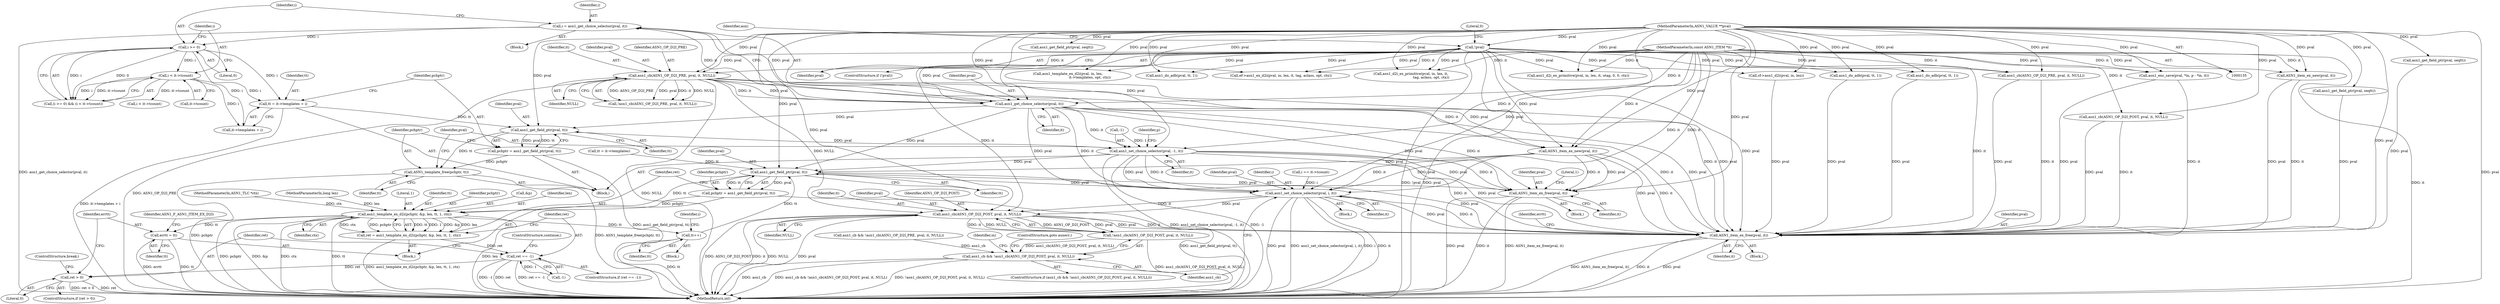 digraph "1_openssl_cc598f321fbac9c04da5766243ed55d55948637d@integer" {
"1000484" [label="(Call,tt = it->templates + i)"];
"1000475" [label="(Call,i >= 0)"];
"1000468" [label="(Call,i = asn1_get_choice_selector(pval, it))"];
"1000470" [label="(Call,asn1_get_choice_selector(pval, it))"];
"1000187" [label="(Call,!pval)"];
"1000136" [label="(MethodParameterIn,ASN1_VALUE **pval)"];
"1000458" [label="(Call,asn1_cb(ASN1_OP_D2I_PRE, pval, it, NULL))"];
"1000139" [label="(MethodParameterIn,const ASN1_ITEM *it)"];
"1000478" [label="(Call,i < it->tcount)"];
"1000493" [label="(Call,asn1_get_field_ptr(pval, tt))"];
"1000491" [label="(Call,pchptr = asn1_get_field_ptr(pval, tt))"];
"1000496" [label="(Call,ASN1_template_free(pchptr, tt))"];
"1000499" [label="(Call,asn1_set_choice_selector(pval, -1, it))"];
"1000542" [label="(Call,asn1_get_field_ptr(pval, tt))"];
"1000540" [label="(Call,pchptr = asn1_get_field_ptr(pval, tt))"];
"1000547" [label="(Call,asn1_template_ex_d2i(pchptr, &p, len, tt, 1, ctx))"];
"1000537" [label="(Call,tt++)"];
"1000545" [label="(Call,ret = asn1_template_ex_d2i(pchptr, &p, len, tt, 1, ctx))"];
"1000556" [label="(Call,ret == -1)"];
"1000562" [label="(Call,ret > 0)"];
"1000566" [label="(Call,errtt = tt)"];
"1000583" [label="(Call,ASN1_item_ex_free(pval, it))"];
"1000593" [label="(Call,asn1_set_choice_selector(pval, i, it))"];
"1000601" [label="(Call,asn1_cb(ASN1_OP_D2I_POST, pval, it, NULL))"];
"1000600" [label="(Call,!asn1_cb(ASN1_OP_D2I_POST, pval, it, NULL))"];
"1000598" [label="(Call,asn1_cb && !asn1_cb(ASN1_OP_D2I_POST, pval, it, NULL))"];
"1001006" [label="(Call,ASN1_item_ex_free(pval, it))"];
"1000484" [label="(Call,tt = it->templates + i)"];
"1000500" [label="(Identifier,pval)"];
"1000566" [label="(Call,errtt = tt)"];
"1000468" [label="(Call,i = asn1_get_choice_selector(pval, it))"];
"1000570" [label="(Identifier,ASN1_F_ASN1_ITEM_EX_D2I)"];
"1000549" [label="(Call,&p)"];
"1000462" [label="(Identifier,NULL)"];
"1000472" [label="(Identifier,it)"];
"1000497" [label="(Identifier,pchptr)"];
"1000478" [label="(Call,i < it->tcount)"];
"1000541" [label="(Identifier,pchptr)"];
"1000471" [label="(Identifier,pval)"];
"1000458" [label="(Call,asn1_cb(ASN1_OP_D2I_PRE, pval, it, NULL))"];
"1000546" [label="(Identifier,ret)"];
"1000486" [label="(Call,it->templates + i)"];
"1000193" [label="(Identifier,aux)"];
"1000794" [label="(Call,asn1_do_adb(pval, tt, 1))"];
"1000567" [label="(Identifier,errtt)"];
"1000605" [label="(Identifier,NULL)"];
"1000560" [label="(ControlStructure,continue;)"];
"1000719" [label="(Call,asn1_cb(ASN1_OP_D2I_PRE, pval, it, NULL))"];
"1000544" [label="(Identifier,tt)"];
"1000551" [label="(Identifier,len)"];
"1000543" [label="(Identifier,pval)"];
"1000455" [label="(Call,asn1_cb && !asn1_cb(ASN1_OP_D2I_PRE, pval, it, NULL))"];
"1000804" [label="(Call,asn1_get_field_ptr(pval, seqtt))"];
"1000477" [label="(Literal,0)"];
"1000951" [label="(Call,asn1_get_field_ptr(pval, seqtt))"];
"1000602" [label="(Identifier,ASN1_OP_D2I_POST)"];
"1000555" [label="(ControlStructure,if (ret == -1))"];
"1000516" [label="(Identifier,p)"];
"1001007" [label="(Identifier,pval)"];
"1000491" [label="(Call,pchptr = asn1_get_field_ptr(pval, tt))"];
"1000538" [label="(Identifier,tt)"];
"1000558" [label="(Call,-1)"];
"1000469" [label="(Identifier,i)"];
"1000475" [label="(Call,i >= 0)"];
"1001008" [label="(Identifier,it)"];
"1000557" [label="(Identifier,ret)"];
"1000982" [label="(Call,asn1_cb(ASN1_OP_D2I_POST, pval, it, NULL))"];
"1000470" [label="(Call,asn1_get_choice_selector(pval, it))"];
"1000542" [label="(Call,asn1_get_field_ptr(pval, tt))"];
"1001006" [label="(Call,ASN1_item_ex_free(pval, it))"];
"1000324" [label="(Call,ef->asn1_ex_d2i(pval, in, len, it, tag, aclass, opt, ctx))"];
"1000582" [label="(Block,)"];
"1000204" [label="(Block,)"];
"1000757" [label="(Call,asn1_do_adb(pval, tt, 1))"];
"1000593" [label="(Call,asn1_set_choice_selector(pval, i, it))"];
"1000234" [label="(Call,asn1_d2i_ex_primitive(pval, in, len, it,\n                                     tag, aclass, opt, ctx))"];
"1000474" [label="(Call,(i >= 0) && (i < it->tcount))"];
"1000188" [label="(Identifier,pval)"];
"1000460" [label="(Identifier,pval)"];
"1000507" [label="(Call,ASN1_item_ex_new(pval, it))"];
"1000432" [label="(Call,cf->asn1_d2i(pval, in, len))"];
"1000499" [label="(Call,asn1_set_choice_selector(pval, -1, it))"];
"1000459" [label="(Identifier,ASN1_OP_D2I_PRE)"];
"1000501" [label="(Call,-1)"];
"1000143" [label="(MethodParameterIn,ASN1_TLC *ctx)"];
"1000600" [label="(Call,!asn1_cb(ASN1_OP_D2I_POST, pval, it, NULL))"];
"1000503" [label="(Identifier,it)"];
"1000584" [label="(Identifier,pval)"];
"1000483" [label="(Block,)"];
"1000563" [label="(Identifier,ret)"];
"1000457" [label="(Call,!asn1_cb(ASN1_OP_D2I_PRE, pval, it, NULL))"];
"1000138" [label="(MethodParameterIn,long len)"];
"1000565" [label="(ControlStructure,break;)"];
"1000554" [label="(Identifier,ctx)"];
"1000583" [label="(Call,ASN1_item_ex_free(pval, it))"];
"1000553" [label="(Literal,1)"];
"1000537" [label="(Call,tt++)"];
"1000588" [label="(Literal,1)"];
"1000539" [label="(Block,)"];
"1000545" [label="(Call,ret = asn1_template_ex_d2i(pchptr, &p, len, tt, 1, ctx))"];
"1000552" [label="(Identifier,tt)"];
"1000598" [label="(Call,asn1_cb && !asn1_cb(ASN1_OP_D2I_POST, pval, it, NULL))"];
"1000308" [label="(Call,asn1_d2i_ex_primitive(pval, in, len, it, otag, 0, 0, ctx))"];
"1000493" [label="(Call,asn1_get_field_ptr(pval, tt))"];
"1000496" [label="(Call,ASN1_template_free(pchptr, tt))"];
"1000601" [label="(Call,asn1_cb(ASN1_OP_D2I_POST, pval, it, NULL))"];
"1000495" [label="(Identifier,tt)"];
"1000494" [label="(Identifier,pval)"];
"1000498" [label="(Identifier,tt)"];
"1000530" [label="(Identifier,i)"];
"1000492" [label="(Identifier,pchptr)"];
"1000187" [label="(Call,!pval)"];
"1000564" [label="(Literal,0)"];
"1000479" [label="(Identifier,i)"];
"1000547" [label="(Call,asn1_template_ex_d2i(pchptr, &p, len, tt, 1, ctx))"];
"1000933" [label="(Call,asn1_do_adb(pval, tt, 1))"];
"1000968" [label="(Call,asn1_enc_save(pval, *in, p - *in, it))"];
"1000604" [label="(Identifier,it)"];
"1001010" [label="(Identifier,errtt)"];
"1000585" [label="(Identifier,it)"];
"1000562" [label="(Call,ret > 0)"];
"1000568" [label="(Identifier,tt)"];
"1000548" [label="(Identifier,pchptr)"];
"1000476" [label="(Identifier,i)"];
"1000603" [label="(Identifier,pval)"];
"1000594" [label="(Identifier,pval)"];
"1000529" [label="(Call,i < it->tcount)"];
"1000190" [label="(Literal,0)"];
"1000556" [label="(Call,ret == -1)"];
"1000595" [label="(Identifier,i)"];
"1000480" [label="(Call,it->tcount)"];
"1000144" [label="(Block,)"];
"1000609" [label="(Identifier,in)"];
"1000534" [label="(Block,)"];
"1000186" [label="(ControlStructure,if (!pval))"];
"1000136" [label="(MethodParameterIn,ASN1_VALUE **pval)"];
"1000467" [label="(Block,)"];
"1000596" [label="(Identifier,it)"];
"1000606" [label="(ControlStructure,goto auxerr;)"];
"1000597" [label="(ControlStructure,if (asn1_cb && !asn1_cb(ASN1_OP_D2I_POST, pval, it, NULL)))"];
"1001021" [label="(MethodReturn,int)"];
"1000485" [label="(Identifier,tt)"];
"1000574" [label="(Call,i == it->tcount)"];
"1000763" [label="(Call,asn1_get_field_ptr(pval, seqtt))"];
"1000540" [label="(Call,pchptr = asn1_get_field_ptr(pval, tt))"];
"1000561" [label="(ControlStructure,if (ret > 0))"];
"1000139" [label="(MethodParameterIn,const ASN1_ITEM *it)"];
"1000524" [label="(Call,tt = it->templates)"];
"1000461" [label="(Identifier,it)"];
"1000224" [label="(Call,asn1_template_ex_d2i(pval, in, len,\n                                        it->templates, opt, ctx))"];
"1000599" [label="(Identifier,asn1_cb)"];
"1000707" [label="(Call,ASN1_item_ex_new(pval, it))"];
"1000484" -> "1000483"  [label="AST: "];
"1000484" -> "1000486"  [label="CFG: "];
"1000485" -> "1000484"  [label="AST: "];
"1000486" -> "1000484"  [label="AST: "];
"1000492" -> "1000484"  [label="CFG: "];
"1000484" -> "1001021"  [label="DDG: it->templates + i"];
"1000475" -> "1000484"  [label="DDG: i"];
"1000478" -> "1000484"  [label="DDG: i"];
"1000484" -> "1000493"  [label="DDG: tt"];
"1000475" -> "1000474"  [label="AST: "];
"1000475" -> "1000477"  [label="CFG: "];
"1000476" -> "1000475"  [label="AST: "];
"1000477" -> "1000475"  [label="AST: "];
"1000479" -> "1000475"  [label="CFG: "];
"1000474" -> "1000475"  [label="CFG: "];
"1000475" -> "1000474"  [label="DDG: i"];
"1000475" -> "1000474"  [label="DDG: 0"];
"1000468" -> "1000475"  [label="DDG: i"];
"1000475" -> "1000478"  [label="DDG: i"];
"1000475" -> "1000486"  [label="DDG: i"];
"1000468" -> "1000467"  [label="AST: "];
"1000468" -> "1000470"  [label="CFG: "];
"1000469" -> "1000468"  [label="AST: "];
"1000470" -> "1000468"  [label="AST: "];
"1000476" -> "1000468"  [label="CFG: "];
"1000468" -> "1001021"  [label="DDG: asn1_get_choice_selector(pval, it)"];
"1000470" -> "1000468"  [label="DDG: pval"];
"1000470" -> "1000468"  [label="DDG: it"];
"1000470" -> "1000472"  [label="CFG: "];
"1000471" -> "1000470"  [label="AST: "];
"1000472" -> "1000470"  [label="AST: "];
"1000187" -> "1000470"  [label="DDG: pval"];
"1000458" -> "1000470"  [label="DDG: pval"];
"1000458" -> "1000470"  [label="DDG: it"];
"1000136" -> "1000470"  [label="DDG: pval"];
"1000139" -> "1000470"  [label="DDG: it"];
"1000470" -> "1000493"  [label="DDG: pval"];
"1000470" -> "1000499"  [label="DDG: it"];
"1000470" -> "1000542"  [label="DDG: pval"];
"1000470" -> "1000583"  [label="DDG: pval"];
"1000470" -> "1000583"  [label="DDG: it"];
"1000470" -> "1000593"  [label="DDG: pval"];
"1000470" -> "1000593"  [label="DDG: it"];
"1000470" -> "1001006"  [label="DDG: pval"];
"1000470" -> "1001006"  [label="DDG: it"];
"1000187" -> "1000186"  [label="AST: "];
"1000187" -> "1000188"  [label="CFG: "];
"1000188" -> "1000187"  [label="AST: "];
"1000190" -> "1000187"  [label="CFG: "];
"1000193" -> "1000187"  [label="CFG: "];
"1000187" -> "1001021"  [label="DDG: pval"];
"1000187" -> "1001021"  [label="DDG: !pval"];
"1000136" -> "1000187"  [label="DDG: pval"];
"1000187" -> "1000224"  [label="DDG: pval"];
"1000187" -> "1000234"  [label="DDG: pval"];
"1000187" -> "1000308"  [label="DDG: pval"];
"1000187" -> "1000324"  [label="DDG: pval"];
"1000187" -> "1000432"  [label="DDG: pval"];
"1000187" -> "1000458"  [label="DDG: pval"];
"1000187" -> "1000507"  [label="DDG: pval"];
"1000187" -> "1000707"  [label="DDG: pval"];
"1000187" -> "1000719"  [label="DDG: pval"];
"1000187" -> "1000757"  [label="DDG: pval"];
"1000187" -> "1000794"  [label="DDG: pval"];
"1000187" -> "1000933"  [label="DDG: pval"];
"1000187" -> "1000968"  [label="DDG: pval"];
"1000187" -> "1001006"  [label="DDG: pval"];
"1000136" -> "1000135"  [label="AST: "];
"1000136" -> "1001021"  [label="DDG: pval"];
"1000136" -> "1000224"  [label="DDG: pval"];
"1000136" -> "1000234"  [label="DDG: pval"];
"1000136" -> "1000308"  [label="DDG: pval"];
"1000136" -> "1000324"  [label="DDG: pval"];
"1000136" -> "1000432"  [label="DDG: pval"];
"1000136" -> "1000458"  [label="DDG: pval"];
"1000136" -> "1000493"  [label="DDG: pval"];
"1000136" -> "1000499"  [label="DDG: pval"];
"1000136" -> "1000507"  [label="DDG: pval"];
"1000136" -> "1000542"  [label="DDG: pval"];
"1000136" -> "1000583"  [label="DDG: pval"];
"1000136" -> "1000593"  [label="DDG: pval"];
"1000136" -> "1000601"  [label="DDG: pval"];
"1000136" -> "1000707"  [label="DDG: pval"];
"1000136" -> "1000719"  [label="DDG: pval"];
"1000136" -> "1000757"  [label="DDG: pval"];
"1000136" -> "1000763"  [label="DDG: pval"];
"1000136" -> "1000794"  [label="DDG: pval"];
"1000136" -> "1000804"  [label="DDG: pval"];
"1000136" -> "1000933"  [label="DDG: pval"];
"1000136" -> "1000951"  [label="DDG: pval"];
"1000136" -> "1000968"  [label="DDG: pval"];
"1000136" -> "1000982"  [label="DDG: pval"];
"1000136" -> "1001006"  [label="DDG: pval"];
"1000458" -> "1000457"  [label="AST: "];
"1000458" -> "1000462"  [label="CFG: "];
"1000459" -> "1000458"  [label="AST: "];
"1000460" -> "1000458"  [label="AST: "];
"1000461" -> "1000458"  [label="AST: "];
"1000462" -> "1000458"  [label="AST: "];
"1000457" -> "1000458"  [label="CFG: "];
"1000458" -> "1001021"  [label="DDG: ASN1_OP_D2I_PRE"];
"1000458" -> "1001021"  [label="DDG: NULL"];
"1000458" -> "1000457"  [label="DDG: ASN1_OP_D2I_PRE"];
"1000458" -> "1000457"  [label="DDG: pval"];
"1000458" -> "1000457"  [label="DDG: it"];
"1000458" -> "1000457"  [label="DDG: NULL"];
"1000139" -> "1000458"  [label="DDG: it"];
"1000458" -> "1000507"  [label="DDG: pval"];
"1000458" -> "1000507"  [label="DDG: it"];
"1000458" -> "1000601"  [label="DDG: NULL"];
"1000458" -> "1001006"  [label="DDG: pval"];
"1000458" -> "1001006"  [label="DDG: it"];
"1000139" -> "1000135"  [label="AST: "];
"1000139" -> "1001021"  [label="DDG: it"];
"1000139" -> "1000234"  [label="DDG: it"];
"1000139" -> "1000308"  [label="DDG: it"];
"1000139" -> "1000324"  [label="DDG: it"];
"1000139" -> "1000499"  [label="DDG: it"];
"1000139" -> "1000507"  [label="DDG: it"];
"1000139" -> "1000583"  [label="DDG: it"];
"1000139" -> "1000593"  [label="DDG: it"];
"1000139" -> "1000601"  [label="DDG: it"];
"1000139" -> "1000707"  [label="DDG: it"];
"1000139" -> "1000719"  [label="DDG: it"];
"1000139" -> "1000968"  [label="DDG: it"];
"1000139" -> "1000982"  [label="DDG: it"];
"1000139" -> "1001006"  [label="DDG: it"];
"1000478" -> "1000474"  [label="AST: "];
"1000478" -> "1000480"  [label="CFG: "];
"1000479" -> "1000478"  [label="AST: "];
"1000480" -> "1000478"  [label="AST: "];
"1000474" -> "1000478"  [label="CFG: "];
"1000478" -> "1000474"  [label="DDG: i"];
"1000478" -> "1000474"  [label="DDG: it->tcount"];
"1000478" -> "1000486"  [label="DDG: i"];
"1000478" -> "1000529"  [label="DDG: it->tcount"];
"1000493" -> "1000491"  [label="AST: "];
"1000493" -> "1000495"  [label="CFG: "];
"1000494" -> "1000493"  [label="AST: "];
"1000495" -> "1000493"  [label="AST: "];
"1000491" -> "1000493"  [label="CFG: "];
"1000493" -> "1000491"  [label="DDG: pval"];
"1000493" -> "1000491"  [label="DDG: tt"];
"1000493" -> "1000496"  [label="DDG: tt"];
"1000493" -> "1000499"  [label="DDG: pval"];
"1000491" -> "1000483"  [label="AST: "];
"1000492" -> "1000491"  [label="AST: "];
"1000497" -> "1000491"  [label="CFG: "];
"1000491" -> "1001021"  [label="DDG: asn1_get_field_ptr(pval, tt)"];
"1000491" -> "1000496"  [label="DDG: pchptr"];
"1000496" -> "1000483"  [label="AST: "];
"1000496" -> "1000498"  [label="CFG: "];
"1000497" -> "1000496"  [label="AST: "];
"1000498" -> "1000496"  [label="AST: "];
"1000500" -> "1000496"  [label="CFG: "];
"1000496" -> "1001021"  [label="DDG: ASN1_template_free(pchptr, tt)"];
"1000496" -> "1001021"  [label="DDG: pchptr"];
"1000499" -> "1000483"  [label="AST: "];
"1000499" -> "1000503"  [label="CFG: "];
"1000500" -> "1000499"  [label="AST: "];
"1000501" -> "1000499"  [label="AST: "];
"1000503" -> "1000499"  [label="AST: "];
"1000516" -> "1000499"  [label="CFG: "];
"1000499" -> "1001021"  [label="DDG: asn1_set_choice_selector(pval, -1, it)"];
"1000499" -> "1001021"  [label="DDG: -1"];
"1000501" -> "1000499"  [label="DDG: 1"];
"1000499" -> "1000542"  [label="DDG: pval"];
"1000499" -> "1000583"  [label="DDG: pval"];
"1000499" -> "1000583"  [label="DDG: it"];
"1000499" -> "1000593"  [label="DDG: pval"];
"1000499" -> "1000593"  [label="DDG: it"];
"1000499" -> "1001006"  [label="DDG: pval"];
"1000499" -> "1001006"  [label="DDG: it"];
"1000542" -> "1000540"  [label="AST: "];
"1000542" -> "1000544"  [label="CFG: "];
"1000543" -> "1000542"  [label="AST: "];
"1000544" -> "1000542"  [label="AST: "];
"1000540" -> "1000542"  [label="CFG: "];
"1000542" -> "1000540"  [label="DDG: pval"];
"1000542" -> "1000540"  [label="DDG: tt"];
"1000507" -> "1000542"  [label="DDG: pval"];
"1000524" -> "1000542"  [label="DDG: tt"];
"1000537" -> "1000542"  [label="DDG: tt"];
"1000542" -> "1000547"  [label="DDG: tt"];
"1000542" -> "1000583"  [label="DDG: pval"];
"1000542" -> "1000593"  [label="DDG: pval"];
"1000542" -> "1001006"  [label="DDG: pval"];
"1000540" -> "1000539"  [label="AST: "];
"1000541" -> "1000540"  [label="AST: "];
"1000546" -> "1000540"  [label="CFG: "];
"1000540" -> "1001021"  [label="DDG: asn1_get_field_ptr(pval, tt)"];
"1000540" -> "1000547"  [label="DDG: pchptr"];
"1000547" -> "1000545"  [label="AST: "];
"1000547" -> "1000554"  [label="CFG: "];
"1000548" -> "1000547"  [label="AST: "];
"1000549" -> "1000547"  [label="AST: "];
"1000551" -> "1000547"  [label="AST: "];
"1000552" -> "1000547"  [label="AST: "];
"1000553" -> "1000547"  [label="AST: "];
"1000554" -> "1000547"  [label="AST: "];
"1000545" -> "1000547"  [label="CFG: "];
"1000547" -> "1001021"  [label="DDG: pchptr"];
"1000547" -> "1001021"  [label="DDG: ctx"];
"1000547" -> "1001021"  [label="DDG: len"];
"1000547" -> "1001021"  [label="DDG: &p"];
"1000547" -> "1001021"  [label="DDG: tt"];
"1000547" -> "1000537"  [label="DDG: tt"];
"1000547" -> "1000545"  [label="DDG: tt"];
"1000547" -> "1000545"  [label="DDG: 1"];
"1000547" -> "1000545"  [label="DDG: &p"];
"1000547" -> "1000545"  [label="DDG: len"];
"1000547" -> "1000545"  [label="DDG: ctx"];
"1000547" -> "1000545"  [label="DDG: pchptr"];
"1000138" -> "1000547"  [label="DDG: len"];
"1000143" -> "1000547"  [label="DDG: ctx"];
"1000547" -> "1000566"  [label="DDG: tt"];
"1000537" -> "1000534"  [label="AST: "];
"1000537" -> "1000538"  [label="CFG: "];
"1000538" -> "1000537"  [label="AST: "];
"1000530" -> "1000537"  [label="CFG: "];
"1000537" -> "1001021"  [label="DDG: tt"];
"1000545" -> "1000539"  [label="AST: "];
"1000546" -> "1000545"  [label="AST: "];
"1000557" -> "1000545"  [label="CFG: "];
"1000545" -> "1001021"  [label="DDG: asn1_template_ex_d2i(pchptr, &p, len, tt, 1, ctx)"];
"1000545" -> "1000556"  [label="DDG: ret"];
"1000556" -> "1000555"  [label="AST: "];
"1000556" -> "1000558"  [label="CFG: "];
"1000557" -> "1000556"  [label="AST: "];
"1000558" -> "1000556"  [label="AST: "];
"1000560" -> "1000556"  [label="CFG: "];
"1000563" -> "1000556"  [label="CFG: "];
"1000556" -> "1001021"  [label="DDG: ret"];
"1000556" -> "1001021"  [label="DDG: ret == -1"];
"1000556" -> "1001021"  [label="DDG: -1"];
"1000558" -> "1000556"  [label="DDG: 1"];
"1000556" -> "1000562"  [label="DDG: ret"];
"1000562" -> "1000561"  [label="AST: "];
"1000562" -> "1000564"  [label="CFG: "];
"1000563" -> "1000562"  [label="AST: "];
"1000564" -> "1000562"  [label="AST: "];
"1000565" -> "1000562"  [label="CFG: "];
"1000567" -> "1000562"  [label="CFG: "];
"1000562" -> "1001021"  [label="DDG: ret"];
"1000562" -> "1001021"  [label="DDG: ret > 0"];
"1000566" -> "1000539"  [label="AST: "];
"1000566" -> "1000568"  [label="CFG: "];
"1000567" -> "1000566"  [label="AST: "];
"1000568" -> "1000566"  [label="AST: "];
"1000570" -> "1000566"  [label="CFG: "];
"1000566" -> "1001021"  [label="DDG: tt"];
"1000566" -> "1001021"  [label="DDG: errtt"];
"1000583" -> "1000582"  [label="AST: "];
"1000583" -> "1000585"  [label="CFG: "];
"1000584" -> "1000583"  [label="AST: "];
"1000585" -> "1000583"  [label="AST: "];
"1000588" -> "1000583"  [label="CFG: "];
"1000583" -> "1001021"  [label="DDG: ASN1_item_ex_free(pval, it)"];
"1000583" -> "1001021"  [label="DDG: pval"];
"1000583" -> "1001021"  [label="DDG: it"];
"1000507" -> "1000583"  [label="DDG: pval"];
"1000507" -> "1000583"  [label="DDG: it"];
"1000593" -> "1000204"  [label="AST: "];
"1000593" -> "1000596"  [label="CFG: "];
"1000594" -> "1000593"  [label="AST: "];
"1000595" -> "1000593"  [label="AST: "];
"1000596" -> "1000593"  [label="AST: "];
"1000599" -> "1000593"  [label="CFG: "];
"1000593" -> "1001021"  [label="DDG: i"];
"1000593" -> "1001021"  [label="DDG: it"];
"1000593" -> "1001021"  [label="DDG: pval"];
"1000593" -> "1001021"  [label="DDG: asn1_set_choice_selector(pval, i, it)"];
"1000507" -> "1000593"  [label="DDG: pval"];
"1000507" -> "1000593"  [label="DDG: it"];
"1000574" -> "1000593"  [label="DDG: i"];
"1000593" -> "1000601"  [label="DDG: pval"];
"1000593" -> "1000601"  [label="DDG: it"];
"1000593" -> "1001006"  [label="DDG: pval"];
"1000593" -> "1001006"  [label="DDG: it"];
"1000601" -> "1000600"  [label="AST: "];
"1000601" -> "1000605"  [label="CFG: "];
"1000602" -> "1000601"  [label="AST: "];
"1000603" -> "1000601"  [label="AST: "];
"1000604" -> "1000601"  [label="AST: "];
"1000605" -> "1000601"  [label="AST: "];
"1000600" -> "1000601"  [label="CFG: "];
"1000601" -> "1001021"  [label="DDG: ASN1_OP_D2I_POST"];
"1000601" -> "1001021"  [label="DDG: it"];
"1000601" -> "1001021"  [label="DDG: NULL"];
"1000601" -> "1001021"  [label="DDG: pval"];
"1000601" -> "1000600"  [label="DDG: ASN1_OP_D2I_POST"];
"1000601" -> "1000600"  [label="DDG: pval"];
"1000601" -> "1000600"  [label="DDG: it"];
"1000601" -> "1000600"  [label="DDG: NULL"];
"1000601" -> "1001006"  [label="DDG: pval"];
"1000601" -> "1001006"  [label="DDG: it"];
"1000600" -> "1000598"  [label="AST: "];
"1000598" -> "1000600"  [label="CFG: "];
"1000600" -> "1001021"  [label="DDG: asn1_cb(ASN1_OP_D2I_POST, pval, it, NULL)"];
"1000600" -> "1000598"  [label="DDG: asn1_cb(ASN1_OP_D2I_POST, pval, it, NULL)"];
"1000598" -> "1000597"  [label="AST: "];
"1000598" -> "1000599"  [label="CFG: "];
"1000599" -> "1000598"  [label="AST: "];
"1000606" -> "1000598"  [label="CFG: "];
"1000609" -> "1000598"  [label="CFG: "];
"1000598" -> "1001021"  [label="DDG: asn1_cb"];
"1000598" -> "1001021"  [label="DDG: asn1_cb && !asn1_cb(ASN1_OP_D2I_POST, pval, it, NULL)"];
"1000598" -> "1001021"  [label="DDG: !asn1_cb(ASN1_OP_D2I_POST, pval, it, NULL)"];
"1000455" -> "1000598"  [label="DDG: asn1_cb"];
"1001006" -> "1000144"  [label="AST: "];
"1001006" -> "1001008"  [label="CFG: "];
"1001007" -> "1001006"  [label="AST: "];
"1001008" -> "1001006"  [label="AST: "];
"1001010" -> "1001006"  [label="CFG: "];
"1001006" -> "1001021"  [label="DDG: it"];
"1001006" -> "1001021"  [label="DDG: pval"];
"1001006" -> "1001021"  [label="DDG: ASN1_item_ex_free(pval, it)"];
"1000707" -> "1001006"  [label="DDG: pval"];
"1000707" -> "1001006"  [label="DDG: it"];
"1000794" -> "1001006"  [label="DDG: pval"];
"1000719" -> "1001006"  [label="DDG: pval"];
"1000719" -> "1001006"  [label="DDG: it"];
"1000432" -> "1001006"  [label="DDG: pval"];
"1000507" -> "1001006"  [label="DDG: pval"];
"1000507" -> "1001006"  [label="DDG: it"];
"1000804" -> "1001006"  [label="DDG: pval"];
"1000982" -> "1001006"  [label="DDG: pval"];
"1000982" -> "1001006"  [label="DDG: it"];
"1000933" -> "1001006"  [label="DDG: pval"];
"1000968" -> "1001006"  [label="DDG: pval"];
"1000968" -> "1001006"  [label="DDG: it"];
"1000763" -> "1001006"  [label="DDG: pval"];
}
